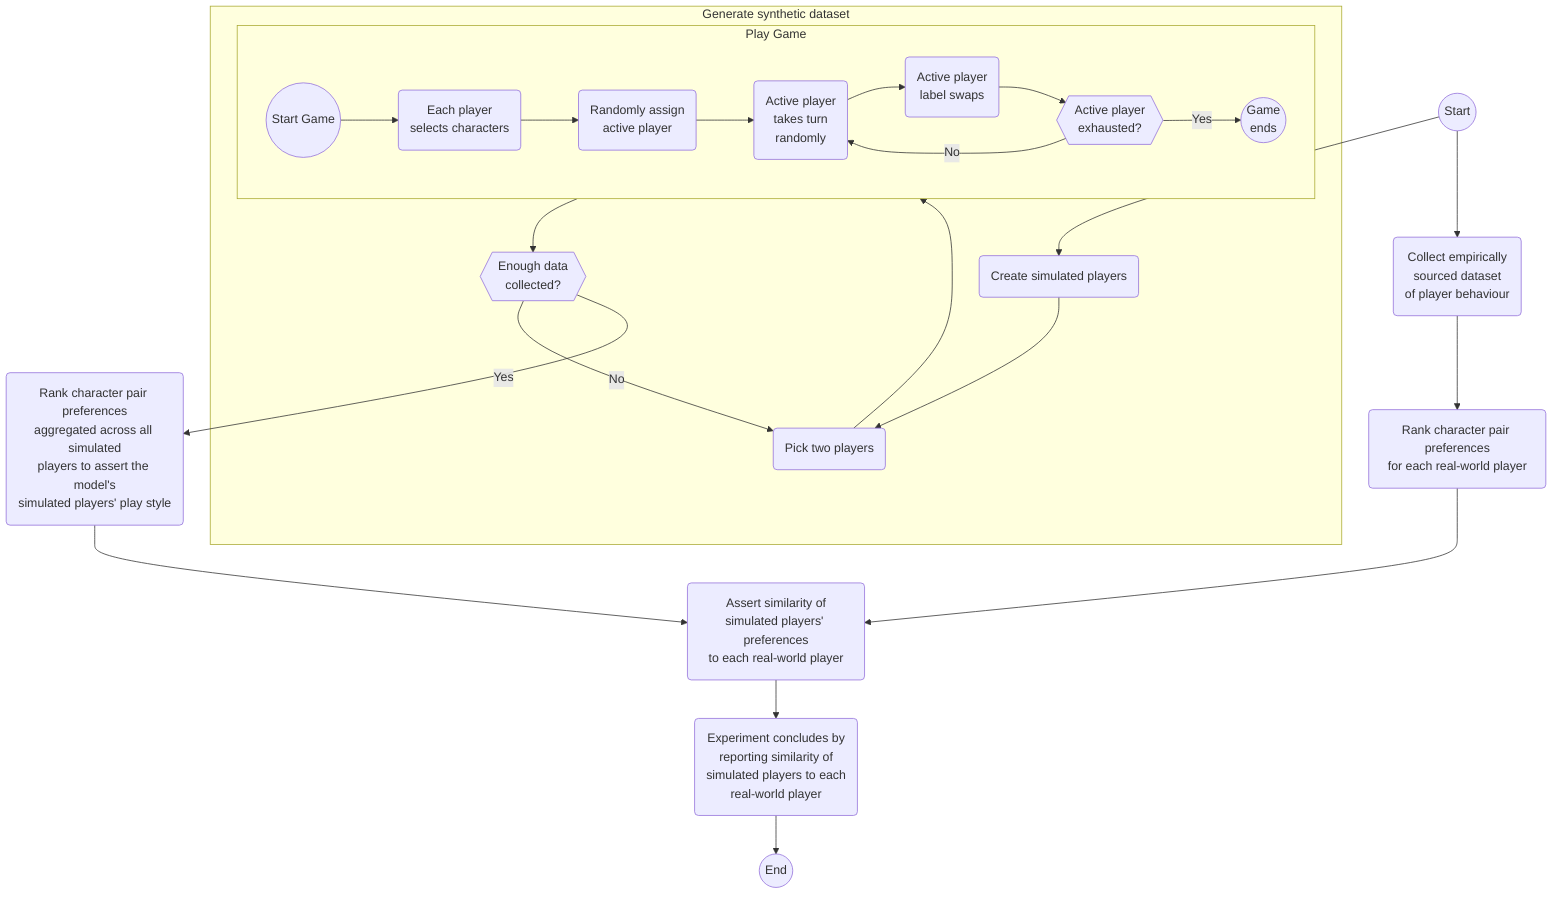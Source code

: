 flowchart TB
    startExperiment((Start))
    endProc((End))
    empiricalDataset(Collect empirically\nsourced dataset\nof player behaviour)
    createPlayers(Create simulated players)
    pickPlayers(Pick two players)
    selectCharacters(Each player\n selects characters)
    pickFirstPlayer(Randomly assign\nactive player)
    turnP1(Active player\ntakes turn\nrandomly)
    switchActive("Active" player\nlabel swaps)
    decideDone{{Active player\nexhausted?}}
    gameFinishes((Game\nends))
    enoughData{{Enough data\ncollected?}}
    rankSyntheticPreferences(Rank character pair preferences\naggregated across all simulated\nplayers to assert the model's\nsimulated players' play style)
    rankEmpiricalPreferences(Rank character pair preferences\nfor each real-world player)
    calculateSimilarity(Assert similarity of\nsimulated players' preferences\nto each real-world player)
    done(Experiment concludes by\nreporting similarity of\nsimulated players to each\nreal-world player)

    done-->endProc

    startExperiment --> createPlayers --> pickPlayers
    startExperiment --> empiricalDataset

    empiricalDataset --> rankEmpiricalPreferences
    rankEmpiricalPreferences --> calculateSimilarity

    subgraph generateSyntheticData [Generate synthetic dataset]
        direction TB
        createPlayers
        pickPlayers --> playGame
        subgraph playGame [Play Game]
            direction LR
            start((Start Game)) --> selectCharacters
            selectCharacters -->  pickFirstPlayer --> turnP1 --> switchActive --> decideDone
            decideDone -->|Yes| gameFinishes
            decideDone -->|No| turnP1
        end
            playGame -->enoughData
            enoughData -->|No|pickPlayers 
    end
    enoughData -->|Yes| rankSyntheticPreferences

    rankSyntheticPreferences --> calculateSimilarity
    calculateSimilarity --> done